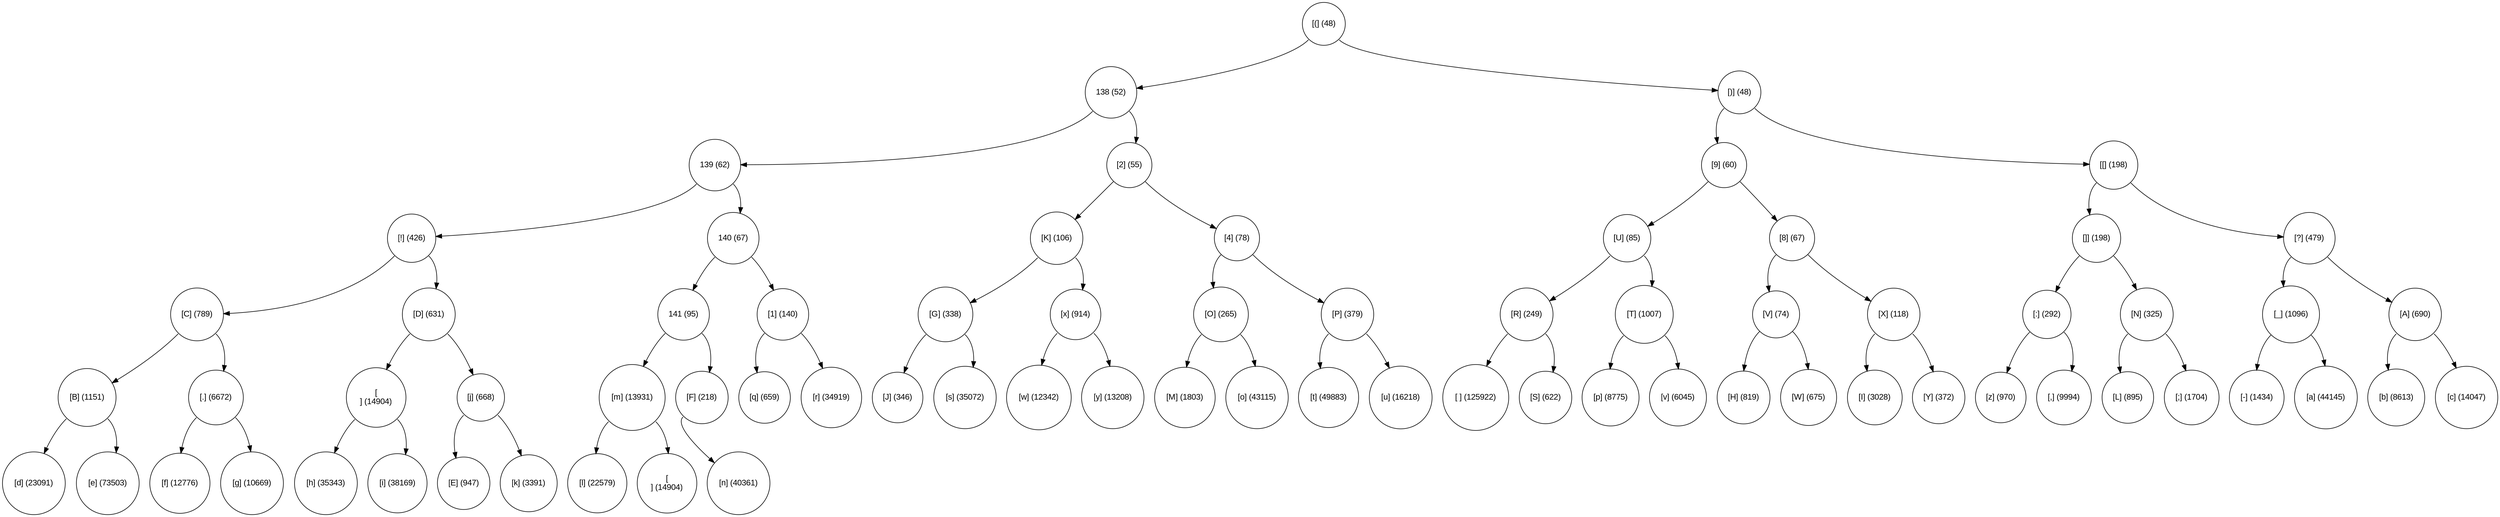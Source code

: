 digraph move_up {
	node [fontname="Arial", shape="circle", width=0.5]; 

	0 [label = "[(] (48)"];
	0:sw -> 1;
	1 [label = "138 (52)"];
	1:sw -> 3;
	3 [label = "139 (62)"];
	3:sw -> 7;
	7 [label = "[!] (426)"];
	7:sw -> 15;
	15 [label = "[C] (789)"];
	15:sw -> 31;
	31 [label = "[B] (1151)"];
	31:sw -> 63;
	63 [label = "[d] (23091)"];
	31:se -> 64;
	64 [label = "[e] (73503)"];
	15:se -> 32;
	32 [label = "[.] (6672)"];
	32:sw -> 65;
	65 [label = "[f] (12776)"];
	32:se -> 66;
	66 [label = "[g] (10669)"];
	7:se -> 16;
	16 [label = "[D] (631)"];
	16:sw -> 33;
	33 [label = "[
] (14904)"];
	33:sw -> 67;
	67 [label = "[h] (35343)"];
	33:se -> 68;
	68 [label = "[i] (38169)"];
	16:se -> 34;
	34 [label = "[j] (668)"];
	34:sw -> 69;
	69 [label = "[E] (947)"];
	34:se -> 70;
	70 [label = "[k] (3391)"];
	3:se -> 8;
	8 [label = "140 (67)"];
	8:sw -> 17;
	17 [label = "141 (95)"];
	17:sw -> 35;
	35 [label = "[m] (13931)"];
	35:sw -> 71;
	71 [label = "[l] (22579)"];
	35:se -> 72;
	72 [label = "[] (14904)"];
	17:se -> 36;
	36 [label = "[F] (218)"];
	36:sw -> 73;
	73 [label = "[n] (40361)"];
	8:se -> 18;
	18 [label = "[1] (140)"];
	18:sw -> 37;
	37 [label = "[q] (659)"];
	18:se -> 38;
	38 [label = "[r] (34919)"];
	1:se -> 4;
	4 [label = "[2] (55)"];
	4:sw -> 9;
	9 [label = "[K] (106)"];
	9:sw -> 19;
	19 [label = "[G] (338)"];
	19:sw -> 39;
	39 [label = "[J] (346)"];
	19:se -> 40;
	40 [label = "[s] (35072)"];
	9:se -> 20;
	20 [label = "[x] (914)"];
	20:sw -> 41;
	41 [label = "[w] (12342)"];
	20:se -> 42;
	42 [label = "[y] (13208)"];
	4:se -> 10;
	10 [label = "[4] (78)"];
	10:sw -> 21;
	21 [label = "[O] (265)"];
	21:sw -> 43;
	43 [label = "[M] (1803)"];
	21:se -> 44;
	44 [label = "[o] (43115)"];
	10:se -> 22;
	22 [label = "[P] (379)"];
	22:sw -> 45;
	45 [label = "[t] (49883)"];
	22:se -> 46;
	46 [label = "[u] (16218)"];
	0:se -> 2;
	2 [label = "[)] (48)"];
	2:sw -> 5;
	5 [label = "[9] (60)"];
	5:sw -> 11;
	11 [label = "[U] (85)"];
	11:sw -> 23;
	23 [label = "[R] (249)"];
	23:sw -> 47;
	47 [label = "[ ] (125922)"];
	23:se -> 48;
	48 [label = "[S] (622)"];
	11:se -> 24;
	24 [label = "[T] (1007)"];
	24:sw -> 49;
	49 [label = "[p] (8775)"];
	24:se -> 50;
	50 [label = "[v] (6045)"];
	5:se -> 12;
	12 [label = "[8] (67)"];
	12:sw -> 25;
	25 [label = "[V] (74)"];
	25:sw -> 51;
	51 [label = "[H] (819)"];
	25:se -> 52;
	52 [label = "[W] (675)"];
	12:se -> 26;
	26 [label = "[X] (118)"];
	26:sw -> 53;
	53 [label = "[I] (3028)"];
	26:se -> 54;
	54 [label = "[Y] (372)"];
	2:se -> 6;
	6 [label = "[[] (198)"];
	6:sw -> 13;
	13 [label = "[]] (198)"];
	13:sw -> 27;
	27 [label = "[:] (292)"];
	27:sw -> 55;
	55 [label = "[z] (970)"];
	27:se -> 56;
	56 [label = "[,] (9994)"];
	13:se -> 28;
	28 [label = "[N] (325)"];
	28:sw -> 57;
	57 [label = "[L] (895)"];
	28:se -> 58;
	58 [label = "[;] (1704)"];
	6:se -> 14;
	14 [label = "[?] (479)"];
	14:sw -> 29;
	29 [label = "[_] (1096)"];
	29:sw -> 59;
	59 [label = "[-] (1434)"];
	29:se -> 60;
	60 [label = "[a] (44145)"];
	14:se -> 30;
	30 [label = "[A] (690)"];
	30:sw -> 61;
	61 [label = "[b] (8613)"];
	30:se -> 62;
	62 [label = "[c] (14047)"];
}
